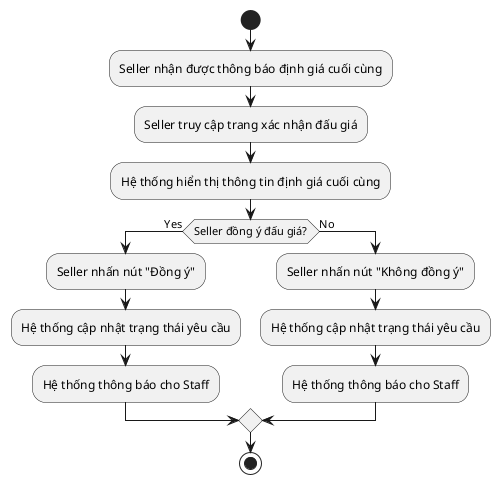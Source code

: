 @startuml   
start
:Seller nhận được thông báo định giá cuối cùng;
:Seller truy cập trang xác nhận đấu giá;
:Hệ thống hiển thị thông tin định giá cuối cùng;
if (Seller đồng ý đấu giá?) then (Yes)
  :Seller nhấn nút "Đồng ý";
  :Hệ thống cập nhật trạng thái yêu cầu;
  :Hệ thống thông báo cho Staff;
else (No)
  :Seller nhấn nút "Không đồng ý";
  :Hệ thống cập nhật trạng thái yêu cầu;
  :Hệ thống thông báo cho Staff;
endif
stop
@enduml 
